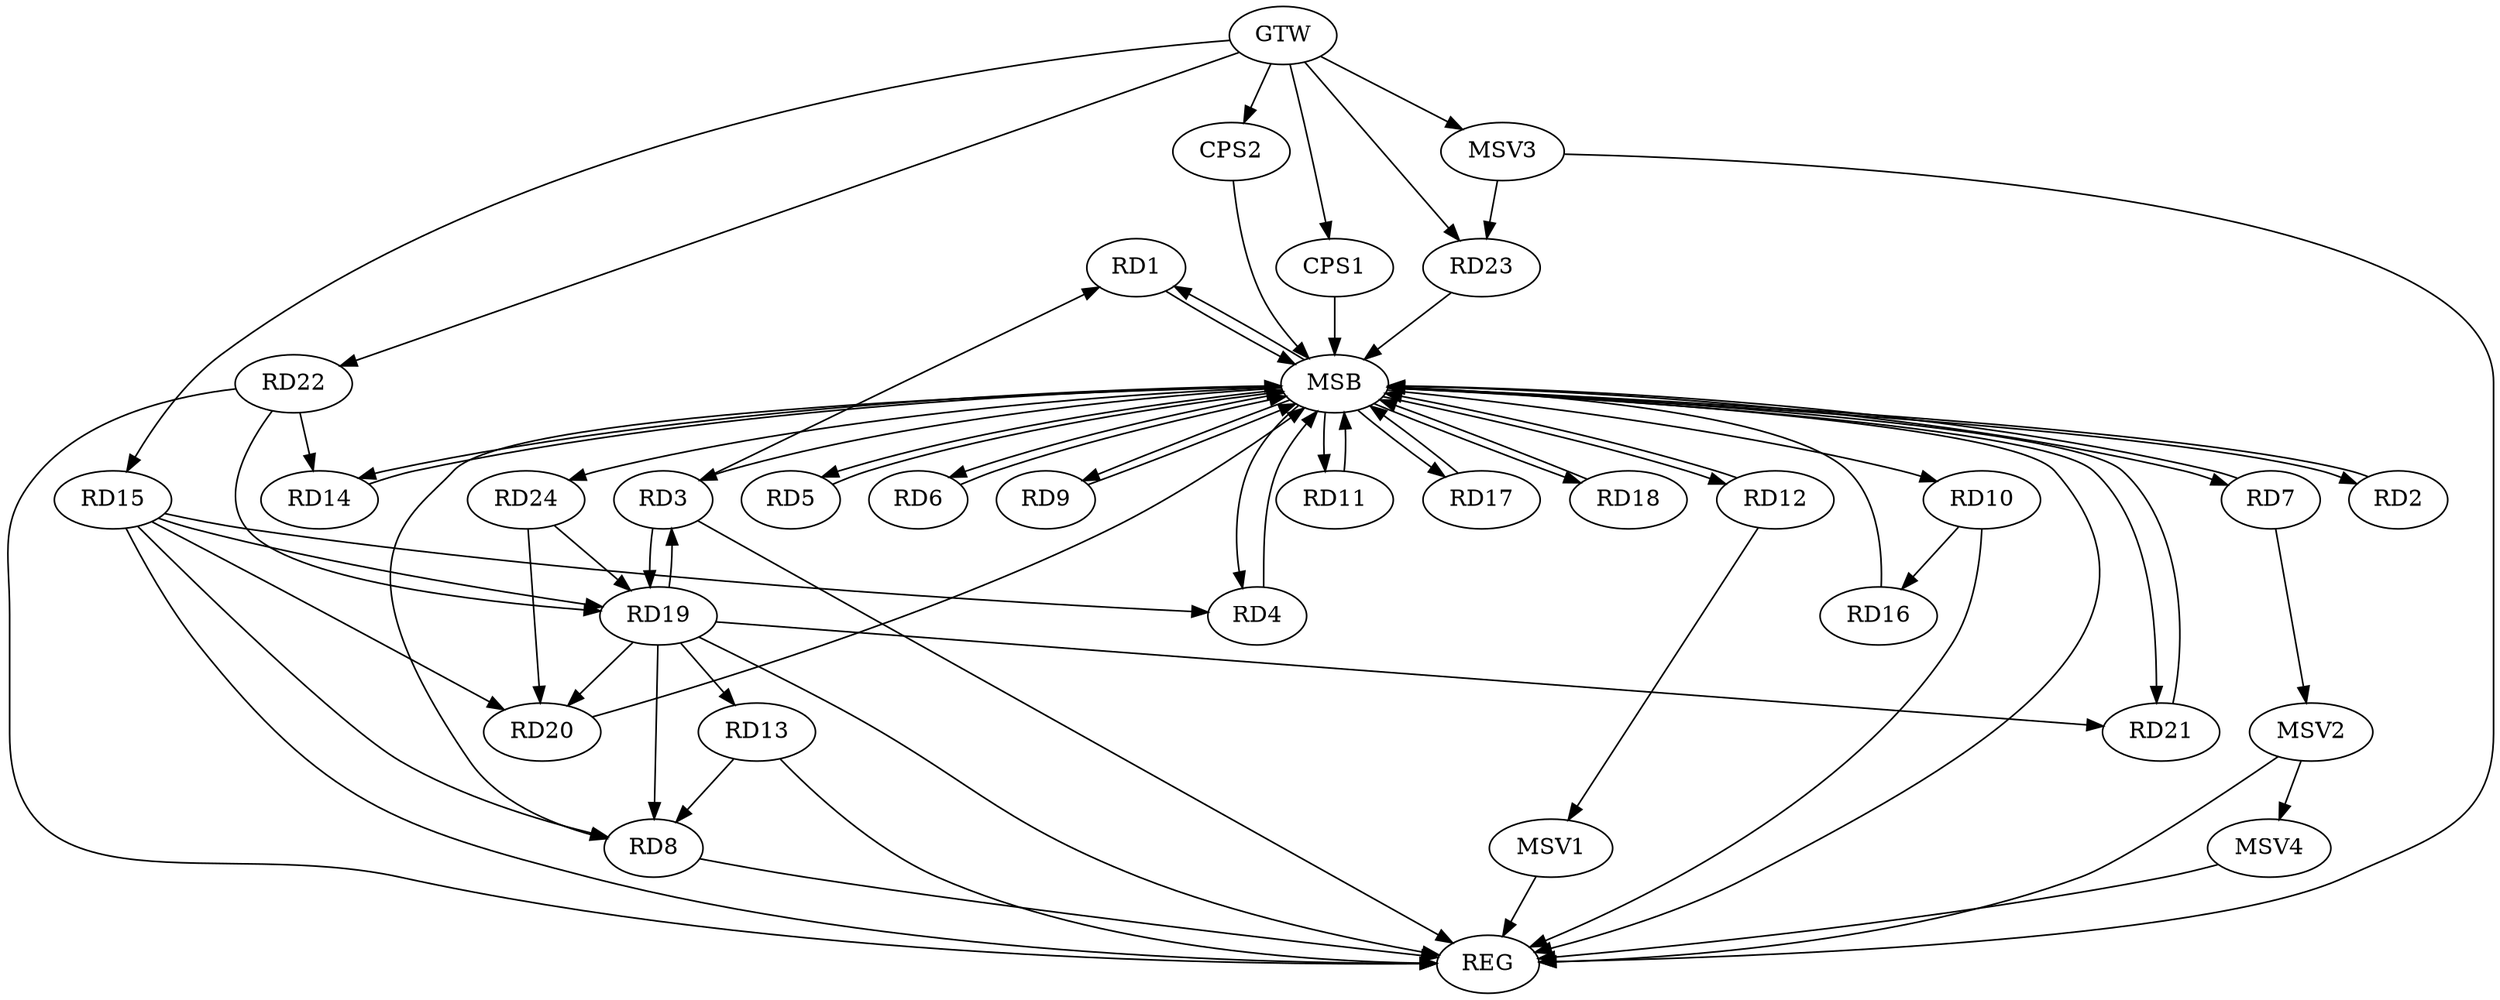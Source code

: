strict digraph G {
  RD1 [ label="RD1" ];
  RD2 [ label="RD2" ];
  RD3 [ label="RD3" ];
  RD4 [ label="RD4" ];
  RD5 [ label="RD5" ];
  RD6 [ label="RD6" ];
  RD7 [ label="RD7" ];
  RD8 [ label="RD8" ];
  RD9 [ label="RD9" ];
  RD10 [ label="RD10" ];
  RD11 [ label="RD11" ];
  RD12 [ label="RD12" ];
  RD13 [ label="RD13" ];
  RD14 [ label="RD14" ];
  RD15 [ label="RD15" ];
  RD16 [ label="RD16" ];
  RD17 [ label="RD17" ];
  RD18 [ label="RD18" ];
  RD19 [ label="RD19" ];
  RD20 [ label="RD20" ];
  RD21 [ label="RD21" ];
  RD22 [ label="RD22" ];
  RD23 [ label="RD23" ];
  RD24 [ label="RD24" ];
  CPS1 [ label="CPS1" ];
  CPS2 [ label="CPS2" ];
  GTW [ label="GTW" ];
  REG [ label="REG" ];
  MSB [ label="MSB" ];
  MSV1 [ label="MSV1" ];
  MSV2 [ label="MSV2" ];
  MSV3 [ label="MSV3" ];
  MSV4 [ label="MSV4" ];
  RD3 -> RD1;
  RD3 -> RD19;
  RD19 -> RD3;
  RD15 -> RD4;
  RD13 -> RD8;
  RD15 -> RD8;
  RD19 -> RD8;
  RD10 -> RD16;
  RD19 -> RD13;
  RD22 -> RD14;
  RD15 -> RD19;
  RD15 -> RD20;
  RD19 -> RD20;
  RD19 -> RD21;
  RD22 -> RD19;
  RD24 -> RD19;
  RD24 -> RD20;
  GTW -> RD15;
  GTW -> RD22;
  GTW -> RD23;
  GTW -> CPS1;
  GTW -> CPS2;
  RD3 -> REG;
  RD8 -> REG;
  RD10 -> REG;
  RD13 -> REG;
  RD15 -> REG;
  RD19 -> REG;
  RD22 -> REG;
  RD1 -> MSB;
  MSB -> RD2;
  MSB -> RD14;
  MSB -> REG;
  RD2 -> MSB;
  RD4 -> MSB;
  MSB -> RD11;
  MSB -> RD18;
  RD5 -> MSB;
  RD6 -> MSB;
  MSB -> RD4;
  RD7 -> MSB;
  MSB -> RD12;
  RD9 -> MSB;
  MSB -> RD10;
  MSB -> RD24;
  RD11 -> MSB;
  MSB -> RD1;
  MSB -> RD17;
  RD12 -> MSB;
  MSB -> RD7;
  MSB -> RD21;
  RD14 -> MSB;
  MSB -> RD8;
  RD16 -> MSB;
  RD17 -> MSB;
  MSB -> RD5;
  RD18 -> MSB;
  RD20 -> MSB;
  MSB -> RD6;
  RD21 -> MSB;
  MSB -> RD9;
  RD23 -> MSB;
  MSB -> RD3;
  CPS1 -> MSB;
  CPS2 -> MSB;
  RD12 -> MSV1;
  MSV1 -> REG;
  RD7 -> MSV2;
  MSV2 -> REG;
  MSV3 -> RD23;
  GTW -> MSV3;
  MSV3 -> REG;
  MSV2 -> MSV4;
  MSV4 -> REG;
}
